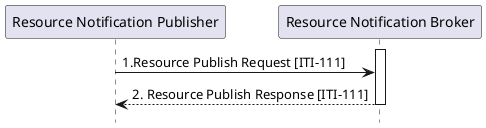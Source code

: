 @startuml
hide footbox

participant "Resource Notification Publisher" as  Publisher
participant "Resource Notification Broker" as  Broker


activate Broker
Publisher -> Broker : 1.Resource Publish Request [ITI-111]
Broker --> Publisher : 2. Resource Publish Response [ITI-111]
deactivate Broker

@enduml